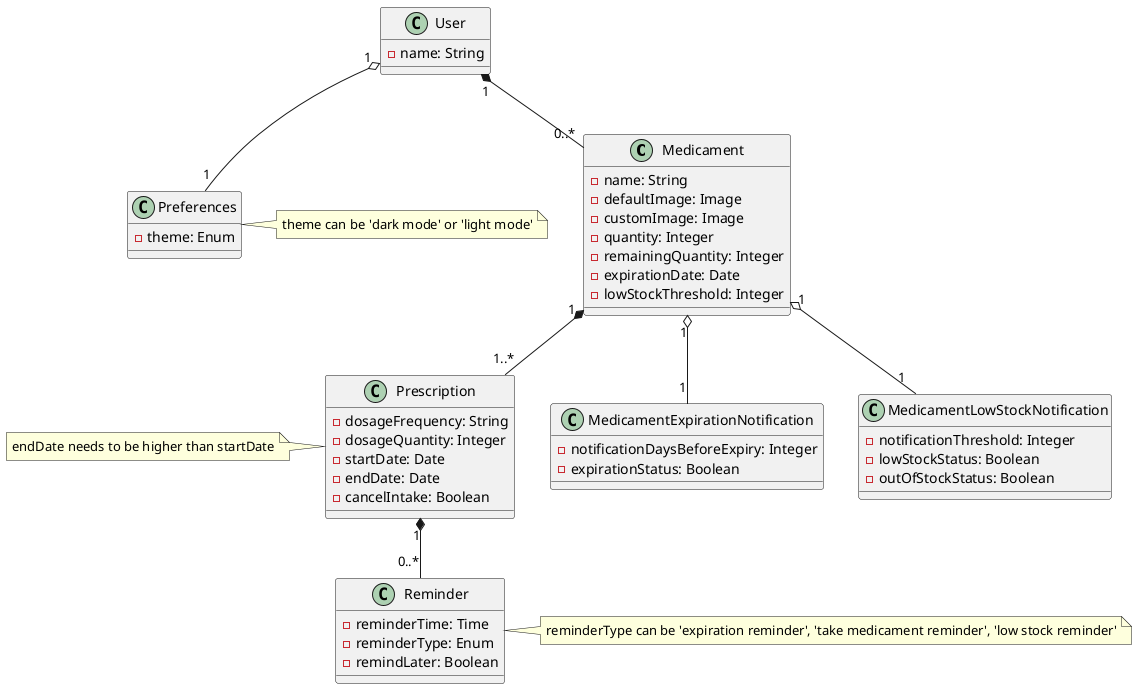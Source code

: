 @startuml domain_model

class Medicament {
    - name: String
    - defaultImage: Image
    - customImage: Image
    - quantity: Integer
    - remainingQuantity: Integer
    - expirationDate: Date
    - lowStockThreshold: Integer
}

class Prescription {
    - dosageFrequency: String
    - dosageQuantity: Integer
    - startDate: Date
    - endDate: Date
    - cancelIntake: Boolean
}

note left of Prescription
    endDate needs to be higher than startDate
end note

class Reminder {
    - reminderTime: Time
    - reminderType: Enum
    - remindLater: Boolean
}

note right of Reminder
    reminderType can be 'expiration reminder', 'take medicament reminder', 'low stock reminder'
end note

class Preferences {
    - theme: Enum
}

note right of Preferences
    theme can be 'dark mode' or 'light mode'
end note

class User {
    - name: String
}

class MedicamentExpirationNotification {
    - notificationDaysBeforeExpiry: Integer
    - expirationStatus: Boolean
}

class MedicamentLowStockNotification {
    - notificationThreshold: Integer
    - lowStockStatus: Boolean
    - outOfStockStatus: Boolean
}

Medicament "1" *-- "1..*" Prescription
Medicament "1" o-- "1" MedicamentExpirationNotification
Medicament "1" o-- "1" MedicamentLowStockNotification
Prescription "1" *-- "0..*" Reminder
User "1" o-- "1" Preferences
User "1" *-- "0..*" Medicament

@enduml